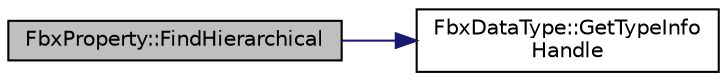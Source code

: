 digraph "FbxProperty::FindHierarchical"
{
  edge [fontname="Helvetica",fontsize="10",labelfontname="Helvetica",labelfontsize="10"];
  node [fontname="Helvetica",fontsize="10",shape=record];
  rankdir="LR";
  Node107 [label="FbxProperty::FindHierarchical",height=0.2,width=0.4,color="black", fillcolor="grey75", style="filled", fontcolor="black"];
  Node107 -> Node108 [color="midnightblue",fontsize="10",style="solid",fontname="Helvetica"];
  Node108 [label="FbxDataType::GetTypeInfo\lHandle",height=0.2,width=0.4,color="black", fillcolor="white", style="filled",URL="$class_fbx_data_type.html#a425634131ed095605fd6480e997e7891"];
}
